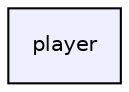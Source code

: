 digraph "player" {
  compound=true
  node [ fontsize="10", fontname="Helvetica"];
  edge [ labelfontsize="10", labelfontname="Helvetica"];
  dir_3b074aa1fb7c678b58edd665e78bf2f6 [shape=box, label="player", style="filled", fillcolor="#eeeeff", pencolor="black", URL="dir_3b074aa1fb7c678b58edd665e78bf2f6.html"];
}
